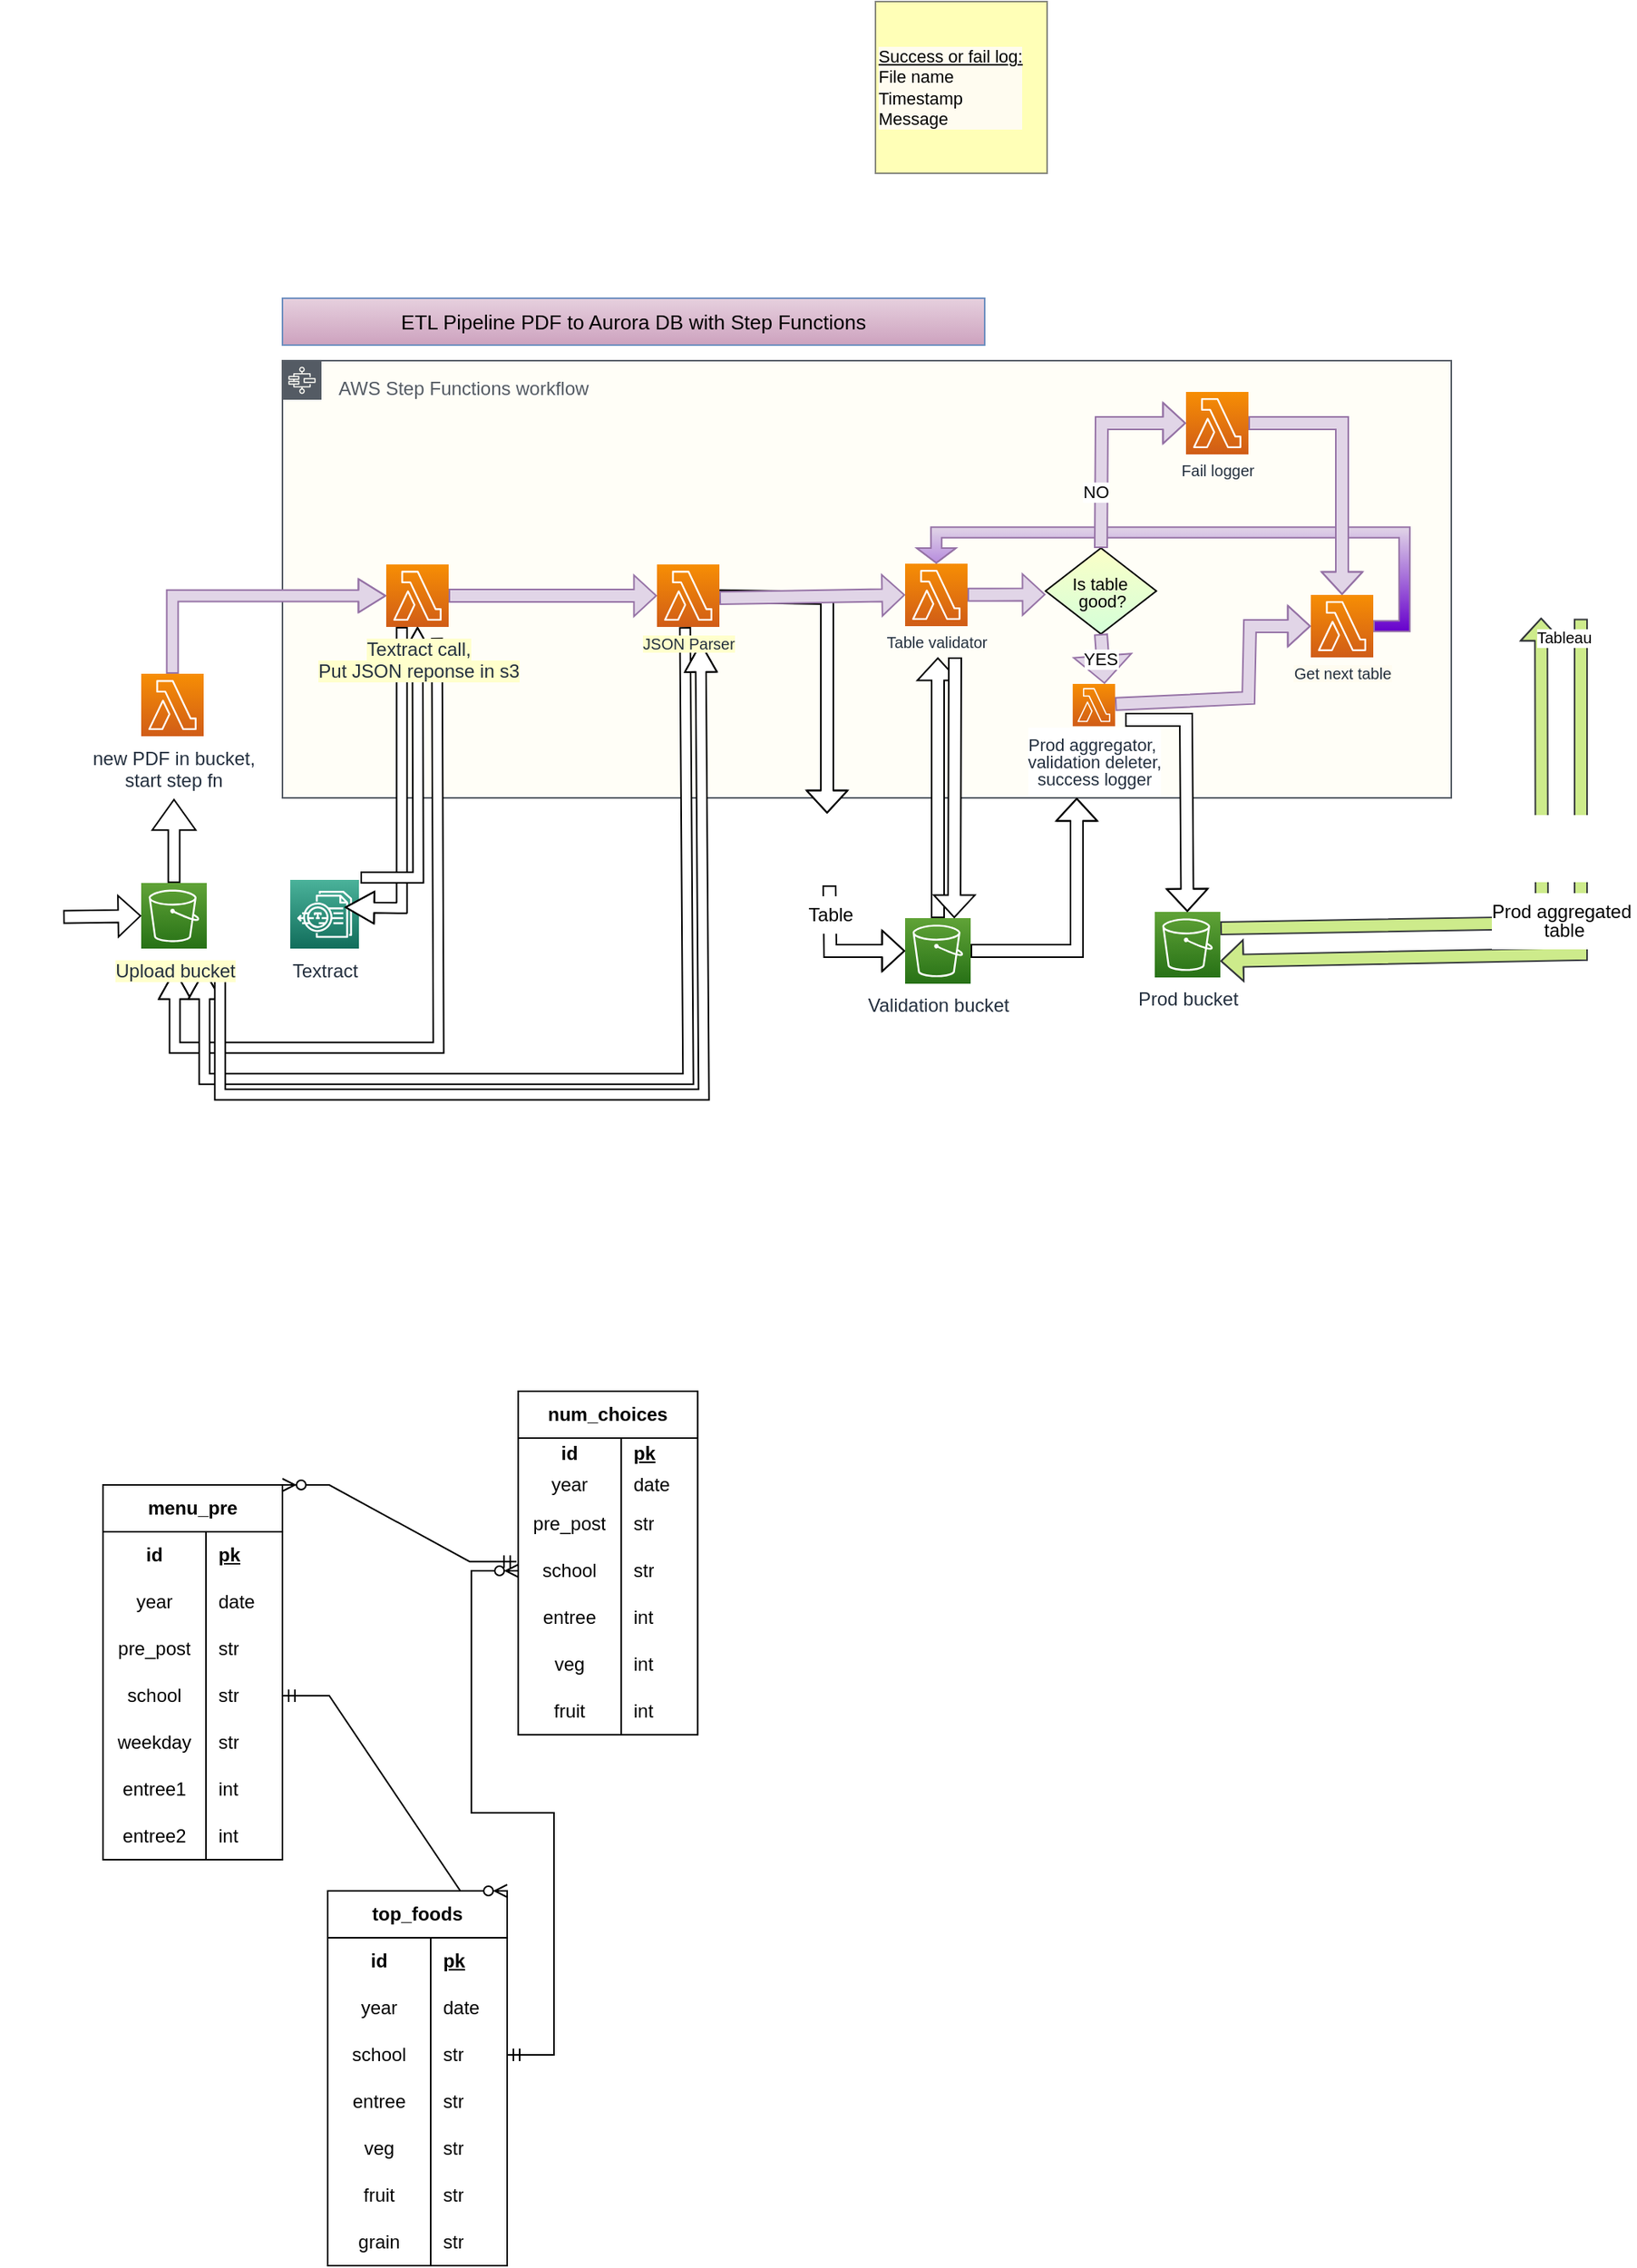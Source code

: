 <mxfile version="21.3.8" type="github">
  <diagram name="Page-1" id="TptWw6vDW5uZPmBL174k">
    <mxGraphModel dx="2176" dy="1074" grid="1" gridSize="10" guides="1" tooltips="1" connect="1" arrows="1" fold="1" page="1" pageScale="1" pageWidth="1100" pageHeight="850" background="#FFFFFF" math="0" shadow="0">
      <root>
        <mxCell id="0" />
        <mxCell id="1" parent="0" />
        <mxCell id="qApgE1zXyVd_ZcpVIJfP-79" value="&lt;u&gt;Success or fail log:&lt;br&gt;&lt;/u&gt;File name&lt;br&gt;Timestamp&lt;br&gt;Message" style="whiteSpace=wrap;html=1;aspect=fixed;labelBackgroundColor=#FFFCF0;fontFamily=Helvetica;fontSize=11;fillColor=#ffff88;gradientDirection=south;opacity=60;strokeColor=#36393d;align=left;" parent="1" vertex="1">
          <mxGeometry x="-250" y="490" width="110" height="110" as="geometry" />
        </mxCell>
        <mxCell id="qApgE1zXyVd_ZcpVIJfP-80" value="" style="shape=flexArrow;endArrow=classic;html=1;rounded=0;endWidth=17.333;endSize=4.42;width=8;fillColor=#FFFFFF;entryX=0;entryY=0.5;entryDx=0;entryDy=0;entryPerimeter=0;exitX=0.5;exitY=1;exitDx=0;exitDy=0;" parent="1" source="qApgE1zXyVd_ZcpVIJfP-107" target="qApgE1zXyVd_ZcpVIJfP-109" edge="1">
          <mxGeometry width="50" height="50" relative="1" as="geometry">
            <mxPoint x="-371" y="1110" as="sourcePoint" />
            <mxPoint x="-291" y="1110" as="targetPoint" />
            <Array as="points">
              <mxPoint x="-279" y="1098" />
            </Array>
          </mxGeometry>
        </mxCell>
        <mxCell id="qApgE1zXyVd_ZcpVIJfP-81" value="AWS Step Functions workflow" style="sketch=0;outlineConnect=0;gradientColor=none;html=1;whiteSpace=wrap;fontSize=12;fontStyle=0;shape=mxgraph.aws4.group;grIcon=mxgraph.aws4.group_aws_step_functions_workflow;strokeColor=#545B64;fillColor=#FFFEF7;verticalAlign=top;align=left;spacingLeft=30;fontColor=#545B64;dashed=0;gradientDirection=east;spacing=6;" parent="1" vertex="1">
          <mxGeometry x="-630" y="720" width="749" height="280" as="geometry" />
        </mxCell>
        <mxCell id="qApgE1zXyVd_ZcpVIJfP-82" value="" style="shape=image;html=1;verticalAlign=top;verticalLabelPosition=bottom;labelBackgroundColor=#ffffff;imageAspect=0;aspect=fixed;image=https://cdn1.iconfinder.com/data/icons/bootstrap-vol-3/16/filetype-pdf-128.png;imageBackground=#FFFFFF;" parent="1" vertex="1">
          <mxGeometry x="-810.5" y="1056.55" width="40" height="40" as="geometry" />
        </mxCell>
        <mxCell id="qApgE1zXyVd_ZcpVIJfP-84" value="new PDF in bucket, &lt;br&gt;start step fn" style="sketch=0;points=[[0,0,0],[0.25,0,0],[0.5,0,0],[0.75,0,0],[1,0,0],[0,1,0],[0.25,1,0],[0.5,1,0],[0.75,1,0],[1,1,0],[0,0.25,0],[0,0.5,0],[0,0.75,0],[1,0.25,0],[1,0.5,0],[1,0.75,0]];outlineConnect=0;fontColor=#232F3E;gradientColor=#F78E04;gradientDirection=north;fillColor=#D05C17;strokeColor=#ffffff;dashed=0;verticalLabelPosition=bottom;verticalAlign=top;align=center;html=1;fontSize=12;fontStyle=0;aspect=fixed;shape=mxgraph.aws4.resourceIcon;resIcon=mxgraph.aws4.lambda;" parent="1" vertex="1">
          <mxGeometry x="-720.5" y="920.55" width="40" height="40" as="geometry" />
        </mxCell>
        <mxCell id="qApgE1zXyVd_ZcpVIJfP-86" value="Textract" style="sketch=0;points=[[0,0,0],[0.25,0,0],[0.5,0,0],[0.75,0,0],[1,0,0],[0,1,0],[0.25,1,0],[0.5,1,0],[0.75,1,0],[1,1,0],[0,0.25,0],[0,0.5,0],[0,0.75,0],[1,0.25,0],[1,0.5,0],[1,0.75,0]];outlineConnect=0;fontColor=#232F3E;gradientColor=#4AB29A;gradientDirection=north;fillColor=#116D5B;strokeColor=#ffffff;dashed=0;verticalLabelPosition=bottom;verticalAlign=top;align=center;html=1;fontSize=12;fontStyle=0;aspect=fixed;shape=mxgraph.aws4.resourceIcon;resIcon=mxgraph.aws4.textract;" parent="1" vertex="1">
          <mxGeometry x="-625" y="1052.55" width="44" height="44" as="geometry" />
        </mxCell>
        <mxCell id="qApgE1zXyVd_ZcpVIJfP-87" value="" style="shape=flexArrow;endArrow=classic;html=1;rounded=0;width=7.333;endSize=6.186;exitX=0.5;exitY=0;exitDx=0;exitDy=0;exitPerimeter=0;endWidth=19.524;fillColor=#FFFFFF;" parent="1" source="qApgE1zXyVd_ZcpVIJfP-83" edge="1">
          <mxGeometry width="50" height="50" relative="1" as="geometry">
            <mxPoint x="-620.5" y="1030.55" as="sourcePoint" />
            <mxPoint x="-699.5" y="1000.55" as="targetPoint" />
          </mxGeometry>
        </mxCell>
        <mxCell id="qApgE1zXyVd_ZcpVIJfP-88" value="" style="shape=flexArrow;endArrow=classic;html=1;rounded=0;entryX=0;entryY=0.5;entryDx=0;entryDy=0;entryPerimeter=0;width=7.333;endSize=5.433;endWidth=13.111;fillColor=#e1d5e7;exitX=0.5;exitY=0;exitDx=0;exitDy=0;exitPerimeter=0;strokeColor=#9673a6;" parent="1" source="qApgE1zXyVd_ZcpVIJfP-84" target="qApgE1zXyVd_ZcpVIJfP-85" edge="1">
          <mxGeometry width="50" height="50" relative="1" as="geometry">
            <mxPoint x="-650.5" y="870.55" as="sourcePoint" />
            <mxPoint x="-660.5" y="920.55" as="targetPoint" />
            <Array as="points">
              <mxPoint x="-700.5" y="870.55" />
            </Array>
          </mxGeometry>
        </mxCell>
        <mxCell id="qApgE1zXyVd_ZcpVIJfP-91" value="" style="shape=flexArrow;endArrow=classic;html=1;rounded=0;entryX=0;entryY=0.5;entryDx=0;entryDy=0;entryPerimeter=0;endWidth=17.333;endSize=4.42;width=8;fillColor=#FFFFFF;" parent="1" source="qApgE1zXyVd_ZcpVIJfP-82" target="qApgE1zXyVd_ZcpVIJfP-83" edge="1">
          <mxGeometry width="50" height="50" relative="1" as="geometry">
            <mxPoint x="-507.5" y="1046.55" as="sourcePoint" />
            <mxPoint x="-420.5" y="1046.55" as="targetPoint" />
          </mxGeometry>
        </mxCell>
        <mxCell id="qApgE1zXyVd_ZcpVIJfP-101" value="" style="shape=flexArrow;endArrow=classic;html=1;rounded=0;endWidth=17.333;endSize=4.42;width=8;fillColor=#FFFFFF;" parent="1" source="qApgE1zXyVd_ZcpVIJfP-99" edge="1">
          <mxGeometry width="50" height="50" relative="1" as="geometry">
            <mxPoint x="-261" y="870" as="sourcePoint" />
            <mxPoint x="-281" y="1010" as="targetPoint" />
            <Array as="points">
              <mxPoint x="-281" y="872" />
            </Array>
          </mxGeometry>
        </mxCell>
        <mxCell id="qApgE1zXyVd_ZcpVIJfP-102" value="" style="shape=flexArrow;endArrow=classic;html=1;rounded=0;entryX=0.795;entryY=0.397;entryDx=0;entryDy=0;entryPerimeter=0;endWidth=12.889;endSize=5.773;width=6.667;fillColor=#FFFFFF;exitX=0.25;exitY=1;exitDx=0;exitDy=0;exitPerimeter=0;" parent="1" source="qApgE1zXyVd_ZcpVIJfP-85" target="qApgE1zXyVd_ZcpVIJfP-86" edge="1">
          <mxGeometry width="50" height="50" relative="1" as="geometry">
            <mxPoint x="-604.5" y="930.55" as="sourcePoint" />
            <mxPoint x="-473" y="1007.55" as="targetPoint" />
            <Array as="points">
              <mxPoint x="-553.5" y="1070.55" />
            </Array>
          </mxGeometry>
        </mxCell>
        <mxCell id="qApgE1zXyVd_ZcpVIJfP-103" value="" style="shape=flexArrow;endArrow=classic;html=1;rounded=0;endWidth=12.889;endSize=5.773;width=6.667;fillColor=#FFFFFF;" parent="1" target="qApgE1zXyVd_ZcpVIJfP-85" edge="1">
          <mxGeometry width="50" height="50" relative="1" as="geometry">
            <mxPoint x="-580" y="1051" as="sourcePoint" />
            <mxPoint x="-539.5" y="934.46" as="targetPoint" />
            <Array as="points">
              <mxPoint x="-543" y="1051" />
            </Array>
          </mxGeometry>
        </mxCell>
        <mxCell id="qApgE1zXyVd_ZcpVIJfP-104" value="&lt;font style=&quot;font-size: 13px;&quot;&gt;ETL Pipeline PDF to Aurora DB with Step Functions&lt;/font&gt;" style="rounded=0;whiteSpace=wrap;html=1;fontSize=10;fillColor=#E6D0DE;gradientDirection=south;fontFamily=Helvetica;strokeColor=#6c8ebf;align=center;gradientColor=#CDA2BE;" parent="1" vertex="1">
          <mxGeometry x="-630" y="680" width="450" height="30" as="geometry" />
        </mxCell>
        <mxCell id="qApgE1zXyVd_ZcpVIJfP-107" value="&lt;p style=&quot;line-height: 0%;&quot;&gt;Table&lt;/p&gt;" style="shape=image;html=1;verticalAlign=top;verticalLabelPosition=bottom;labelBackgroundColor=#ffffff;imageAspect=0;aspect=fixed;image=https://cdn1.iconfinder.com/data/icons/bootstrap-vol-3/16/filetype-csv-128.png;fontFamily=Helvetica;fontSize=12;fillColor=#D9E2FF;gradientColor=#C9D6FF;gradientDirection=south;" parent="1" vertex="1">
          <mxGeometry x="-301" y="1013" width="43" height="43" as="geometry" />
        </mxCell>
        <mxCell id="qApgE1zXyVd_ZcpVIJfP-108" value="" style="shape=flexArrow;endArrow=classic;html=1;rounded=0;endWidth=17.333;endSize=4.42;width=8;fillColor=#e1d5e7;entryX=0;entryY=0.5;entryDx=0;entryDy=0;entryPerimeter=0;strokeColor=#9673a6;" parent="1" target="qApgE1zXyVd_ZcpVIJfP-110" edge="1">
          <mxGeometry width="50" height="50" relative="1" as="geometry">
            <mxPoint x="-350" y="872" as="sourcePoint" />
            <mxPoint x="-241" y="872" as="targetPoint" />
          </mxGeometry>
        </mxCell>
        <mxCell id="qApgE1zXyVd_ZcpVIJfP-109" value="Validation bucket" style="sketch=0;points=[[0,0,0],[0.25,0,0],[0.5,0,0],[0.75,0,0],[1,0,0],[0,1,0],[0.25,1,0],[0.5,1,0],[0.75,1,0],[1,1,0],[0,0.25,0],[0,0.5,0],[0,0.75,0],[1,0.25,0],[1,0.5,0],[1,0.75,0]];outlineConnect=0;fontColor=#232F3E;gradientColor=#60A337;gradientDirection=north;fillColor=#277116;strokeColor=#ffffff;dashed=0;verticalLabelPosition=bottom;verticalAlign=top;align=center;html=1;fontSize=12;fontStyle=0;aspect=fixed;shape=mxgraph.aws4.resourceIcon;resIcon=mxgraph.aws4.s3;" parent="1" vertex="1">
          <mxGeometry x="-231" y="1077" width="42" height="42" as="geometry" />
        </mxCell>
        <mxCell id="qApgE1zXyVd_ZcpVIJfP-110" value="&lt;p style=&quot;line-height: 80%;&quot;&gt;&lt;span style=&quot;font-size: 10px;&quot;&gt;Table validator&lt;/span&gt;&lt;/p&gt;" style="sketch=0;points=[[0,0,0],[0.25,0,0],[0.5,0,0],[0.75,0,0],[1,0,0],[0,1,0],[0.25,1,0],[0.5,1,0],[0.75,1,0],[1,1,0],[0,0.25,0],[0,0.5,0],[0,0.75,0],[1,0.25,0],[1,0.5,0],[1,0.75,0]];outlineConnect=0;fontColor=#232F3E;gradientColor=#F78E04;gradientDirection=north;fillColor=#D05C17;strokeColor=#ffffff;dashed=0;verticalLabelPosition=bottom;verticalAlign=top;align=center;html=1;fontSize=12;fontStyle=0;aspect=fixed;shape=mxgraph.aws4.resourceIcon;resIcon=mxgraph.aws4.lambda;spacing=-11;" parent="1" vertex="1">
          <mxGeometry x="-231" y="850" width="40" height="40" as="geometry" />
        </mxCell>
        <mxCell id="qApgE1zXyVd_ZcpVIJfP-111" value="" style="shape=flexArrow;endArrow=classic;html=1;rounded=0;endWidth=17.333;endSize=4.42;width=8;fillColor=#FFFFFF;exitX=0.5;exitY=0;exitDx=0;exitDy=0;exitPerimeter=0;" parent="1" source="qApgE1zXyVd_ZcpVIJfP-109" edge="1">
          <mxGeometry width="50" height="50" relative="1" as="geometry">
            <mxPoint x="-131" y="1050" as="sourcePoint" />
            <mxPoint x="-210" y="910" as="targetPoint" />
          </mxGeometry>
        </mxCell>
        <mxCell id="qApgE1zXyVd_ZcpVIJfP-112" value="&lt;p style=&quot;line-height: 0%; font-size: 11px;&quot;&gt;&lt;font style=&quot;font-size: 11px;&quot;&gt;Is table&amp;nbsp;&lt;/font&gt;&lt;/p&gt;&lt;p style=&quot;line-height: 0%; font-size: 11px;&quot;&gt;&lt;font style=&quot;font-size: 11px;&quot;&gt;good?&lt;/font&gt;&lt;/p&gt;" style="shape=rhombus;html=1;dashed=0;whitespace=wrap;perimeter=rhombusPerimeter;gradientColor=#D4FFD9;fillColor=#FBFFC7;" parent="1" vertex="1">
          <mxGeometry x="-141" y="840" width="71" height="55" as="geometry" />
        </mxCell>
        <mxCell id="qApgE1zXyVd_ZcpVIJfP-113" value="" style="shape=flexArrow;endArrow=classic;html=1;rounded=0;endWidth=17.333;endSize=4.42;width=8;fillColor=#e1d5e7;strokeColor=#9673a6;" parent="1" edge="1">
          <mxGeometry width="50" height="50" relative="1" as="geometry">
            <mxPoint x="-191" y="869.88" as="sourcePoint" />
            <mxPoint x="-141" y="869.71" as="targetPoint" />
          </mxGeometry>
        </mxCell>
        <mxCell id="qApgE1zXyVd_ZcpVIJfP-114" value="Prod bucket" style="sketch=0;points=[[0,0,0],[0.25,0,0],[0.5,0,0],[0.75,0,0],[1,0,0],[0,1,0],[0.25,1,0],[0.5,1,0],[0.75,1,0],[1,1,0],[0,0.25,0],[0,0.5,0],[0,0.75,0],[1,0.25,0],[1,0.5,0],[1,0.75,0]];outlineConnect=0;fontColor=#232F3E;gradientColor=#60A337;gradientDirection=north;fillColor=#277116;strokeColor=#ffffff;dashed=0;verticalLabelPosition=bottom;verticalAlign=top;align=center;html=1;fontSize=12;fontStyle=0;aspect=fixed;shape=mxgraph.aws4.resourceIcon;resIcon=mxgraph.aws4.s3;" parent="1" vertex="1">
          <mxGeometry x="-71" y="1073" width="42" height="42" as="geometry" />
        </mxCell>
        <mxCell id="qApgE1zXyVd_ZcpVIJfP-115" value="&lt;p style=&quot;line-height: 80%;&quot;&gt;&lt;span style=&quot;font-size: 10px;&quot;&gt;Fail logger&lt;/span&gt;&lt;/p&gt;" style="sketch=0;points=[[0,0,0],[0.25,0,0],[0.5,0,0],[0.75,0,0],[1,0,0],[0,1,0],[0.25,1,0],[0.5,1,0],[0.75,1,0],[1,1,0],[0,0.25,0],[0,0.5,0],[0,0.75,0],[1,0.25,0],[1,0.5,0],[1,0.75,0]];outlineConnect=0;fontColor=#232F3E;gradientColor=#F78E04;gradientDirection=north;fillColor=#D05C17;strokeColor=#ffffff;dashed=0;verticalLabelPosition=bottom;verticalAlign=top;align=center;html=1;fontSize=12;fontStyle=0;aspect=fixed;shape=mxgraph.aws4.resourceIcon;resIcon=mxgraph.aws4.lambda;spacing=-11;" parent="1" vertex="1">
          <mxGeometry x="-51" y="740" width="40" height="40" as="geometry" />
        </mxCell>
        <mxCell id="qApgE1zXyVd_ZcpVIJfP-116" value="" style="shape=flexArrow;endArrow=classic;html=1;rounded=0;endWidth=17.333;endSize=4.42;width=8;fillColor=#FFFFFF;entryX=0.75;entryY=0;entryDx=0;entryDy=0;entryPerimeter=0;" parent="1" target="qApgE1zXyVd_ZcpVIJfP-109" edge="1">
          <mxGeometry width="50" height="50" relative="1" as="geometry">
            <mxPoint x="-199" y="910" as="sourcePoint" />
            <mxPoint x="-171" y="910" as="targetPoint" />
          </mxGeometry>
        </mxCell>
        <mxCell id="qApgE1zXyVd_ZcpVIJfP-117" value="" style="shape=flexArrow;endArrow=classic;html=1;rounded=0;endWidth=17.333;endSize=4.42;width=8;fillColor=#FFFFFF;exitX=1;exitY=0.5;exitDx=0;exitDy=0;exitPerimeter=0;" parent="1" source="qApgE1zXyVd_ZcpVIJfP-109" edge="1">
          <mxGeometry width="50" height="50" relative="1" as="geometry">
            <mxPoint x="-116.79" y="1119" as="sourcePoint" />
            <mxPoint x="-121" y="1000" as="targetPoint" />
            <Array as="points">
              <mxPoint x="-121" y="1098" />
            </Array>
          </mxGeometry>
        </mxCell>
        <mxCell id="qApgE1zXyVd_ZcpVIJfP-118" value="&lt;p style=&quot;line-height: 0%; font-size: 11px;&quot;&gt;&lt;font style=&quot;font-size: 11px;&quot;&gt;Prod aggregator,&amp;nbsp;&lt;/font&gt;&lt;/p&gt;&lt;p style=&quot;line-height: 0%; font-size: 11px;&quot;&gt;&lt;font style=&quot;font-size: 11px;&quot;&gt;validation deleter,&lt;/font&gt;&lt;/p&gt;&lt;p style=&quot;line-height: 0%; font-size: 11px;&quot;&gt;&lt;font style=&quot;font-size: 11px;&quot;&gt;success logger&lt;/font&gt;&lt;/p&gt;" style="sketch=0;points=[[0,0,0],[0.25,0,0],[0.5,0,0],[0.75,0,0],[1,0,0],[0,1,0],[0.25,1,0],[0.5,1,0],[0.75,1,0],[1,1,0],[0,0.25,0],[0,0.5,0],[0,0.75,0],[1,0.25,0],[1,0.5,0],[1,0.75,0]];outlineConnect=0;fontColor=#232F3E;gradientColor=#F78E04;gradientDirection=north;fillColor=#D05C17;strokeColor=#ffffff;dashed=0;verticalLabelPosition=bottom;verticalAlign=top;align=center;html=1;fontSize=12;fontStyle=0;aspect=fixed;shape=mxgraph.aws4.resourceIcon;resIcon=mxgraph.aws4.lambda;spacing=-4;labelBackgroundColor=default;" parent="1" vertex="1">
          <mxGeometry x="-123.6" y="926.96" width="27.19" height="27.19" as="geometry" />
        </mxCell>
        <mxCell id="qApgE1zXyVd_ZcpVIJfP-119" value="" style="shape=flexArrow;endArrow=classic;html=1;rounded=0;endWidth=28;endSize=5.52;width=8;fillColor=#e1d5e7;exitX=0.5;exitY=1;exitDx=0;exitDy=0;entryX=0.75;entryY=0;entryDx=0;entryDy=0;entryPerimeter=0;strokeColor=#9673a6;" parent="1" source="qApgE1zXyVd_ZcpVIJfP-112" target="qApgE1zXyVd_ZcpVIJfP-118" edge="1">
          <mxGeometry width="50" height="50" relative="1" as="geometry">
            <mxPoint x="-61" y="889.88" as="sourcePoint" />
            <mxPoint x="-11" y="889.71" as="targetPoint" />
          </mxGeometry>
        </mxCell>
        <mxCell id="qApgE1zXyVd_ZcpVIJfP-120" value="YES" style="edgeLabel;html=1;align=center;verticalAlign=middle;resizable=0;points=[];fontSize=11;fontFamily=Helvetica;spacingLeft=-11;" parent="qApgE1zXyVd_ZcpVIJfP-119" vertex="1" connectable="0">
          <mxGeometry x="-0.011" y="4" relative="1" as="geometry">
            <mxPoint as="offset" />
          </mxGeometry>
        </mxCell>
        <mxCell id="qApgE1zXyVd_ZcpVIJfP-125" value="" style="shape=flexArrow;endArrow=classic;html=1;rounded=0;endWidth=17.333;endSize=4.42;width=8;fillColor=#e1d5e7;strokeColor=#9673a6;" parent="1" source="qApgE1zXyVd_ZcpVIJfP-118" target="qApgE1zXyVd_ZcpVIJfP-126" edge="1">
          <mxGeometry width="50" height="50" relative="1" as="geometry">
            <mxPoint x="-51" y="920.17" as="sourcePoint" />
            <mxPoint x="-1" y="920" as="targetPoint" />
            <Array as="points">
              <mxPoint x="-11" y="936" />
              <mxPoint x="-10" y="890" />
            </Array>
          </mxGeometry>
        </mxCell>
        <mxCell id="qApgE1zXyVd_ZcpVIJfP-126" value="&lt;p style=&quot;line-height: 80%;&quot;&gt;&lt;span style=&quot;font-size: 10px; background-color: rgb(255, 252, 240);&quot;&gt;Get next table&lt;/span&gt;&lt;/p&gt;" style="sketch=0;points=[[0,0,0],[0.25,0,0],[0.5,0,0],[0.75,0,0],[1,0,0],[0,1,0],[0.25,1,0],[0.5,1,0],[0.75,1,0],[1,1,0],[0,0.25,0],[0,0.5,0],[0,0.75,0],[1,0.25,0],[1,0.5,0],[1,0.75,0]];outlineConnect=0;fontColor=#232F3E;gradientColor=#F78E04;gradientDirection=north;fillColor=#D05C17;strokeColor=#ffffff;dashed=0;verticalLabelPosition=bottom;verticalAlign=top;align=center;html=1;fontSize=12;fontStyle=0;aspect=fixed;shape=mxgraph.aws4.resourceIcon;resIcon=mxgraph.aws4.lambda;spacing=-11;" parent="1" vertex="1">
          <mxGeometry x="29" y="870" width="40" height="40" as="geometry" />
        </mxCell>
        <mxCell id="qApgE1zXyVd_ZcpVIJfP-127" value="" style="shape=flexArrow;endArrow=classic;html=1;rounded=0;endWidth=17.333;endSize=2.829;width=6.857;fillColor=#e1d5e7;strokeColor=#9673a6;exitX=1;exitY=0.5;exitDx=0;exitDy=0;exitPerimeter=0;entryX=0.5;entryY=0;entryDx=0;entryDy=0;entryPerimeter=0;gradientColor=#6600CC;" parent="1" source="qApgE1zXyVd_ZcpVIJfP-126" target="qApgE1zXyVd_ZcpVIJfP-110" edge="1">
          <mxGeometry width="50" height="50" relative="1" as="geometry">
            <mxPoint x="39" y="901" as="sourcePoint" />
            <mxPoint x="-94" y="946" as="targetPoint" />
            <Array as="points">
              <mxPoint x="89" y="890" />
              <mxPoint x="89" y="830" />
              <mxPoint x="-81" y="830" />
              <mxPoint x="-211" y="830" />
            </Array>
          </mxGeometry>
        </mxCell>
        <mxCell id="qApgE1zXyVd_ZcpVIJfP-128" value="" style="shape=flexArrow;endArrow=classic;html=1;rounded=0;endWidth=17.333;endSize=4.42;width=8;fillColor=#e1d5e7;exitX=0.5;exitY=0;exitDx=0;exitDy=0;strokeColor=#9673a6;entryX=0;entryY=0.5;entryDx=0;entryDy=0;entryPerimeter=0;" parent="1" source="qApgE1zXyVd_ZcpVIJfP-112" target="qApgE1zXyVd_ZcpVIJfP-115" edge="1">
          <mxGeometry width="50" height="50" relative="1" as="geometry">
            <mxPoint x="-71" y="870" as="sourcePoint" />
            <mxPoint x="-31" y="800" as="targetPoint" />
            <Array as="points">
              <mxPoint x="-105" y="760" />
            </Array>
          </mxGeometry>
        </mxCell>
        <mxCell id="qApgE1zXyVd_ZcpVIJfP-129" value="NO" style="edgeLabel;html=1;align=center;verticalAlign=middle;resizable=0;points=[];fontSize=11;fontFamily=Helvetica;spacing=1;spacingLeft=0;spacingBottom=-60;" parent="qApgE1zXyVd_ZcpVIJfP-128" vertex="1" connectable="0">
          <mxGeometry x="-0.011" y="4" relative="1" as="geometry">
            <mxPoint as="offset" />
          </mxGeometry>
        </mxCell>
        <mxCell id="qApgE1zXyVd_ZcpVIJfP-130" value="" style="shape=flexArrow;endArrow=classic;html=1;rounded=0;endWidth=17.333;endSize=4.42;width=8;fillColor=#FFFFFF;textOpacity=80;" parent="1" target="qApgE1zXyVd_ZcpVIJfP-114" edge="1">
          <mxGeometry width="50" height="50" relative="1" as="geometry">
            <mxPoint x="-90" y="950" as="sourcePoint" />
            <mxPoint x="-40.29" y="1077" as="targetPoint" />
            <Array as="points">
              <mxPoint x="-51" y="950" />
            </Array>
          </mxGeometry>
        </mxCell>
        <mxCell id="qApgE1zXyVd_ZcpVIJfP-131" value="" style="shape=flexArrow;endArrow=classic;html=1;rounded=0;endWidth=17.333;endSize=4.42;width=8;fillColor=#cdeb8b;exitX=1;exitY=0.25;exitDx=0;exitDy=0;exitPerimeter=0;entryX=0.172;entryY=0.985;entryDx=0;entryDy=0;entryPerimeter=0;strokeColor=#36393d;" parent="1" source="qApgE1zXyVd_ZcpVIJfP-114" target="qApgE1zXyVd_ZcpVIJfP-133" edge="1">
          <mxGeometry width="50" height="50" relative="1" as="geometry">
            <mxPoint x="89" y="1048" as="sourcePoint" />
            <mxPoint x="157" y="950" as="targetPoint" />
            <Array as="points">
              <mxPoint x="177" y="1080" />
            </Array>
          </mxGeometry>
        </mxCell>
        <mxCell id="qApgE1zXyVd_ZcpVIJfP-132" value="" style="shape=flexArrow;endArrow=classic;html=1;rounded=0;endWidth=17.333;endSize=4.42;width=8;fillColor=#cdeb8b;exitX=0.75;exitY=1;exitDx=0;exitDy=0;entryX=1;entryY=0.75;entryDx=0;entryDy=0;entryPerimeter=0;strokeColor=#36393d;" parent="1" source="qApgE1zXyVd_ZcpVIJfP-133" target="qApgE1zXyVd_ZcpVIJfP-114" edge="1">
          <mxGeometry width="50" height="50" relative="1" as="geometry">
            <mxPoint x="197" y="985.5" as="sourcePoint" />
            <mxPoint x="129" y="1083.5" as="targetPoint" />
            <Array as="points">
              <mxPoint x="202" y="1100" />
            </Array>
          </mxGeometry>
        </mxCell>
        <mxCell id="qApgE1zXyVd_ZcpVIJfP-133" value="Tableau" style="shape=image;html=1;verticalAlign=top;verticalLabelPosition=bottom;labelBackgroundColor=#ffffff;imageAspect=0;aspect=fixed;image=https://cdn1.iconfinder.com/data/icons/ionicons-fill-vol-2/512/logo-tableau-128.png;fontFamily=Helvetica;fontSize=10;fillColor=#D9E2FF;gradientColor=#C9D6FF;gradientDirection=south;" parent="1" vertex="1">
          <mxGeometry x="169" y="841.25" width="44" height="44" as="geometry" />
        </mxCell>
        <mxCell id="qApgE1zXyVd_ZcpVIJfP-134" value="&lt;p style=&quot;line-height: 0%;&quot;&gt;Prod aggregated&amp;nbsp;&lt;/p&gt;&lt;p style=&quot;line-height: 0%;&quot;&gt;table&lt;/p&gt;" style="shape=image;html=1;verticalAlign=top;verticalLabelPosition=bottom;labelBackgroundColor=#ffffff;imageAspect=0;aspect=fixed;image=https://cdn1.iconfinder.com/data/icons/bootstrap-vol-3/16/filetype-csv-128.png;fontFamily=Helvetica;fontSize=12;fillColor=#D9E2FF;gradientColor=#C9D6FF;gradientDirection=south;imageBackground=default;" parent="1" vertex="1">
          <mxGeometry x="169" y="1011" width="43" height="43" as="geometry" />
        </mxCell>
        <mxCell id="qApgE1zXyVd_ZcpVIJfP-135" value="" style="shape=flexArrow;endArrow=classic;html=1;rounded=0;endWidth=17.333;endSize=4.42;width=8;fillColor=#e1d5e7;strokeColor=#9673a6;exitX=1;exitY=0.5;exitDx=0;exitDy=0;exitPerimeter=0;entryX=0.5;entryY=0;entryDx=0;entryDy=0;entryPerimeter=0;" parent="1" source="qApgE1zXyVd_ZcpVIJfP-115" target="qApgE1zXyVd_ZcpVIJfP-126" edge="1">
          <mxGeometry width="50" height="50" relative="1" as="geometry">
            <mxPoint x="-181" y="879.88" as="sourcePoint" />
            <mxPoint x="-131" y="879.71" as="targetPoint" />
            <Array as="points">
              <mxPoint x="49" y="760" />
            </Array>
          </mxGeometry>
        </mxCell>
        <mxCell id="qApgE1zXyVd_ZcpVIJfP-139" value="" style="shape=flexArrow;endArrow=classic;html=1;rounded=0;endWidth=17.333;endSize=4.42;width=8;fillColor=#e1d5e7;strokeColor=#9673a6;entryX=0;entryY=0.5;entryDx=0;entryDy=0;entryPerimeter=0;" parent="1" source="qApgE1zXyVd_ZcpVIJfP-85" target="qApgE1zXyVd_ZcpVIJfP-99" edge="1">
          <mxGeometry width="50" height="50" relative="1" as="geometry">
            <mxPoint x="-520" y="870.22" as="sourcePoint" />
            <mxPoint x="-470" y="870.05" as="targetPoint" />
          </mxGeometry>
        </mxCell>
        <mxCell id="qApgE1zXyVd_ZcpVIJfP-140" value="" style="shape=flexArrow;endArrow=classic;html=1;rounded=0;endWidth=12.889;endSize=5.773;width=6.667;fillColor=#FFFFFF;exitX=0.25;exitY=1;exitDx=0;exitDy=0;exitPerimeter=0;" parent="1" edge="1">
          <mxGeometry width="50" height="50" relative="1" as="geometry">
            <mxPoint x="-531" y="897.45" as="sourcePoint" />
            <mxPoint x="-699" y="1110" as="targetPoint" />
            <Array as="points">
              <mxPoint x="-530" y="1160" />
              <mxPoint x="-699" y="1160" />
            </Array>
          </mxGeometry>
        </mxCell>
        <mxCell id="qApgE1zXyVd_ZcpVIJfP-85" value="&lt;span style=&quot;background-color: rgb(255, 255, 204);&quot;&gt;Textract call,&lt;br&gt;Put JSON reponse in s3&lt;br&gt;&lt;/span&gt;" style="sketch=0;points=[[0,0,0],[0.25,0,0],[0.5,0,0],[0.75,0,0],[1,0,0],[0,1,0],[0.25,1,0],[0.5,1,0],[0.75,1,0],[1,1,0],[0,0.25,0],[0,0.5,0],[0,0.75,0],[1,0.25,0],[1,0.5,0],[1,0.75,0]];outlineConnect=0;fontColor=#232F3E;gradientColor=#F78E04;gradientDirection=north;fillColor=#D05C17;strokeColor=#ffffff;dashed=0;verticalLabelPosition=bottom;verticalAlign=top;align=center;html=1;fontSize=12;fontStyle=0;aspect=fixed;shape=mxgraph.aws4.resourceIcon;resIcon=mxgraph.aws4.lambda;" parent="1" vertex="1">
          <mxGeometry x="-563.5" y="850.55" width="40" height="40" as="geometry" />
        </mxCell>
        <mxCell id="qApgE1zXyVd_ZcpVIJfP-141" value="" style="shape=flexArrow;endArrow=classic;html=1;rounded=0;endWidth=12.889;endSize=5.773;width=6.667;fillColor=#FFFFFF;exitX=0.25;exitY=1;exitDx=0;exitDy=0;exitPerimeter=0;" parent="1" edge="1">
          <mxGeometry width="50" height="50" relative="1" as="geometry">
            <mxPoint x="-372" y="890.55" as="sourcePoint" />
            <mxPoint x="-680" y="1110" as="targetPoint" />
            <Array as="points">
              <mxPoint x="-370" y="1180" />
              <mxPoint x="-680" y="1180" />
            </Array>
          </mxGeometry>
        </mxCell>
        <mxCell id="qApgE1zXyVd_ZcpVIJfP-142" value="" style="shape=flexArrow;endArrow=classic;html=1;rounded=0;endWidth=12.889;endSize=5.773;width=6.667;fillColor=#FFFFFF;" parent="1" edge="1">
          <mxGeometry width="50" height="50" relative="1" as="geometry">
            <mxPoint x="-670" y="1110" as="sourcePoint" />
            <mxPoint x="-362" y="900.55" as="targetPoint" />
            <Array as="points">
              <mxPoint x="-670" y="1190" />
              <mxPoint x="-360" y="1190" />
            </Array>
          </mxGeometry>
        </mxCell>
        <mxCell id="qApgE1zXyVd_ZcpVIJfP-83" value="&lt;span style=&quot;background-color: rgb(255, 255, 204);&quot;&gt;Upload bucket&lt;/span&gt;" style="sketch=0;points=[[0,0,0],[0.25,0,0],[0.5,0,0],[0.75,0,0],[1,0,0],[0,1,0],[0.25,1,0],[0.5,1,0],[0.75,1,0],[1,1,0],[0,0.25,0],[0,0.5,0],[0,0.75,0],[1,0.25,0],[1,0.5,0],[1,0.75,0]];outlineConnect=0;fontColor=#232F3E;gradientColor=#60A337;gradientDirection=north;fillColor=#277116;strokeColor=#ffffff;dashed=0;verticalLabelPosition=bottom;verticalAlign=top;align=center;html=1;fontSize=12;fontStyle=0;aspect=fixed;shape=mxgraph.aws4.resourceIcon;resIcon=mxgraph.aws4.s3;" parent="1" vertex="1">
          <mxGeometry x="-720.5" y="1054.55" width="42" height="42" as="geometry" />
        </mxCell>
        <mxCell id="qApgE1zXyVd_ZcpVIJfP-99" value="&lt;p style=&quot;line-height: 80%;&quot;&gt;&lt;span style=&quot;font-size: 10px; background-color: rgb(255, 255, 204);&quot;&gt;JSON Parser&lt;/span&gt;&lt;/p&gt;" style="sketch=0;points=[[0,0,0],[0.25,0,0],[0.5,0,0],[0.75,0,0],[1,0,0],[0,1,0],[0.25,1,0],[0.5,1,0],[0.75,1,0],[1,1,0],[0,0.25,0],[0,0.5,0],[0,0.75,0],[1,0.25,0],[1,0.5,0],[1,0.75,0]];outlineConnect=0;fontColor=#232F3E;gradientColor=#F78E04;gradientDirection=north;fillColor=#D05C17;strokeColor=#ffffff;dashed=0;verticalLabelPosition=bottom;verticalAlign=top;align=center;html=1;fontSize=12;fontStyle=0;aspect=fixed;shape=mxgraph.aws4.resourceIcon;resIcon=mxgraph.aws4.lambda;spacing=-11;" parent="1" vertex="1">
          <mxGeometry x="-390" y="850.55" width="40" height="40" as="geometry" />
        </mxCell>
        <mxCell id="1-QTYW2aF2J0WStt7FWO-113" value="num_choices" style="shape=table;startSize=30;container=1;collapsible=1;childLayout=tableLayout;fixedRows=1;rowLines=0;fontStyle=1;align=center;resizeLast=1;html=1;whiteSpace=wrap;" parent="1" vertex="1">
          <mxGeometry x="-478.91" y="1380" width="115" height="220" as="geometry">
            <mxRectangle x="-475" y="1470" width="70" height="30" as="alternateBounds" />
          </mxGeometry>
        </mxCell>
        <mxCell id="1-QTYW2aF2J0WStt7FWO-114" value="" style="shape=tableRow;horizontal=0;startSize=0;swimlaneHead=0;swimlaneBody=0;fillColor=none;collapsible=0;dropTarget=0;points=[[0,0.5],[1,0.5]];portConstraint=eastwest;top=0;left=0;right=0;bottom=0;html=1;" parent="1-QTYW2aF2J0WStt7FWO-113" vertex="1">
          <mxGeometry y="30" width="115" height="20" as="geometry" />
        </mxCell>
        <mxCell id="1-QTYW2aF2J0WStt7FWO-115" value="id" style="shape=partialRectangle;connectable=0;fillColor=none;top=0;left=0;bottom=0;right=0;fontStyle=1;overflow=hidden;html=1;whiteSpace=wrap;" parent="1-QTYW2aF2J0WStt7FWO-114" vertex="1">
          <mxGeometry width="66" height="20" as="geometry">
            <mxRectangle width="66" height="20" as="alternateBounds" />
          </mxGeometry>
        </mxCell>
        <mxCell id="1-QTYW2aF2J0WStt7FWO-116" value="pk" style="shape=partialRectangle;connectable=0;fillColor=none;top=0;left=0;bottom=0;right=0;align=left;spacingLeft=6;fontStyle=5;overflow=hidden;html=1;whiteSpace=wrap;strokeColor=inherit;" parent="1-QTYW2aF2J0WStt7FWO-114" vertex="1">
          <mxGeometry x="66" width="49" height="20" as="geometry">
            <mxRectangle width="49" height="20" as="alternateBounds" />
          </mxGeometry>
        </mxCell>
        <mxCell id="1-QTYW2aF2J0WStt7FWO-138" style="shape=tableRow;horizontal=0;startSize=0;swimlaneHead=0;swimlaneBody=0;fillColor=none;collapsible=0;dropTarget=0;points=[[0,0.5],[1,0.5]];portConstraint=eastwest;top=0;left=0;right=0;bottom=0;html=1;" parent="1-QTYW2aF2J0WStt7FWO-113" vertex="1">
          <mxGeometry y="50" width="115" height="20" as="geometry" />
        </mxCell>
        <mxCell id="1-QTYW2aF2J0WStt7FWO-139" value="year" style="shape=partialRectangle;connectable=0;fillColor=none;top=0;left=0;bottom=0;right=0;editable=1;overflow=hidden;html=1;whiteSpace=wrap;" parent="1-QTYW2aF2J0WStt7FWO-138" vertex="1">
          <mxGeometry width="66" height="20" as="geometry">
            <mxRectangle width="66" height="20" as="alternateBounds" />
          </mxGeometry>
        </mxCell>
        <mxCell id="1-QTYW2aF2J0WStt7FWO-140" value="date" style="shape=partialRectangle;connectable=0;fillColor=none;top=0;left=0;bottom=0;right=0;align=left;spacingLeft=6;overflow=hidden;html=1;whiteSpace=wrap;" parent="1-QTYW2aF2J0WStt7FWO-138" vertex="1">
          <mxGeometry x="66" width="49" height="20" as="geometry">
            <mxRectangle width="49" height="20" as="alternateBounds" />
          </mxGeometry>
        </mxCell>
        <mxCell id="1-QTYW2aF2J0WStt7FWO-204" style="shape=tableRow;horizontal=0;startSize=0;swimlaneHead=0;swimlaneBody=0;fillColor=none;collapsible=0;dropTarget=0;points=[[0,0.5],[1,0.5]];portConstraint=eastwest;top=0;left=0;right=0;bottom=0;html=1;" parent="1-QTYW2aF2J0WStt7FWO-113" vertex="1">
          <mxGeometry y="70" width="115" height="30" as="geometry" />
        </mxCell>
        <mxCell id="1-QTYW2aF2J0WStt7FWO-205" value="pre_post" style="shape=partialRectangle;connectable=0;fillColor=none;top=0;left=0;bottom=0;right=0;editable=1;overflow=hidden;html=1;whiteSpace=wrap;" parent="1-QTYW2aF2J0WStt7FWO-204" vertex="1">
          <mxGeometry width="66" height="30" as="geometry">
            <mxRectangle width="66" height="30" as="alternateBounds" />
          </mxGeometry>
        </mxCell>
        <mxCell id="1-QTYW2aF2J0WStt7FWO-206" value="str" style="shape=partialRectangle;connectable=0;fillColor=none;top=0;left=0;bottom=0;right=0;align=left;spacingLeft=6;overflow=hidden;html=1;whiteSpace=wrap;" parent="1-QTYW2aF2J0WStt7FWO-204" vertex="1">
          <mxGeometry x="66" width="49" height="30" as="geometry">
            <mxRectangle width="49" height="30" as="alternateBounds" />
          </mxGeometry>
        </mxCell>
        <mxCell id="1-QTYW2aF2J0WStt7FWO-120" value="" style="shape=tableRow;horizontal=0;startSize=0;swimlaneHead=0;swimlaneBody=0;fillColor=none;collapsible=0;dropTarget=0;points=[[0,0.5],[1,0.5]];portConstraint=eastwest;top=0;left=0;right=0;bottom=0;html=1;" parent="1-QTYW2aF2J0WStt7FWO-113" vertex="1">
          <mxGeometry y="100" width="115" height="30" as="geometry" />
        </mxCell>
        <mxCell id="1-QTYW2aF2J0WStt7FWO-121" value="school" style="shape=partialRectangle;connectable=0;fillColor=none;top=0;left=0;bottom=0;right=0;editable=1;overflow=hidden;html=1;whiteSpace=wrap;" parent="1-QTYW2aF2J0WStt7FWO-120" vertex="1">
          <mxGeometry width="66" height="30" as="geometry">
            <mxRectangle width="66" height="30" as="alternateBounds" />
          </mxGeometry>
        </mxCell>
        <mxCell id="1-QTYW2aF2J0WStt7FWO-122" value="str" style="shape=partialRectangle;connectable=0;fillColor=none;top=0;left=0;bottom=0;right=0;align=left;spacingLeft=6;overflow=hidden;html=1;whiteSpace=wrap;" parent="1-QTYW2aF2J0WStt7FWO-120" vertex="1">
          <mxGeometry x="66" width="49" height="30" as="geometry">
            <mxRectangle width="49" height="30" as="alternateBounds" />
          </mxGeometry>
        </mxCell>
        <mxCell id="1-QTYW2aF2J0WStt7FWO-123" value="" style="shape=tableRow;horizontal=0;startSize=0;swimlaneHead=0;swimlaneBody=0;fillColor=none;collapsible=0;dropTarget=0;points=[[0,0.5],[1,0.5]];portConstraint=eastwest;top=0;left=0;right=0;bottom=0;html=1;" parent="1-QTYW2aF2J0WStt7FWO-113" vertex="1">
          <mxGeometry y="130" width="115" height="30" as="geometry" />
        </mxCell>
        <mxCell id="1-QTYW2aF2J0WStt7FWO-124" value="entree" style="shape=partialRectangle;connectable=0;fillColor=none;top=0;left=0;bottom=0;right=0;editable=1;overflow=hidden;html=1;whiteSpace=wrap;" parent="1-QTYW2aF2J0WStt7FWO-123" vertex="1">
          <mxGeometry width="66" height="30" as="geometry">
            <mxRectangle width="66" height="30" as="alternateBounds" />
          </mxGeometry>
        </mxCell>
        <mxCell id="1-QTYW2aF2J0WStt7FWO-125" value="int" style="shape=partialRectangle;connectable=0;fillColor=none;top=0;left=0;bottom=0;right=0;align=left;spacingLeft=6;overflow=hidden;html=1;whiteSpace=wrap;" parent="1-QTYW2aF2J0WStt7FWO-123" vertex="1">
          <mxGeometry x="66" width="49" height="30" as="geometry">
            <mxRectangle width="49" height="30" as="alternateBounds" />
          </mxGeometry>
        </mxCell>
        <mxCell id="1-QTYW2aF2J0WStt7FWO-126" style="shape=tableRow;horizontal=0;startSize=0;swimlaneHead=0;swimlaneBody=0;fillColor=none;collapsible=0;dropTarget=0;points=[[0,0.5],[1,0.5]];portConstraint=eastwest;top=0;left=0;right=0;bottom=0;html=1;" parent="1-QTYW2aF2J0WStt7FWO-113" vertex="1">
          <mxGeometry y="160" width="115" height="30" as="geometry" />
        </mxCell>
        <mxCell id="1-QTYW2aF2J0WStt7FWO-127" value="veg" style="shape=partialRectangle;connectable=0;fillColor=none;top=0;left=0;bottom=0;right=0;editable=1;overflow=hidden;html=1;whiteSpace=wrap;" parent="1-QTYW2aF2J0WStt7FWO-126" vertex="1">
          <mxGeometry width="66" height="30" as="geometry">
            <mxRectangle width="66" height="30" as="alternateBounds" />
          </mxGeometry>
        </mxCell>
        <mxCell id="1-QTYW2aF2J0WStt7FWO-128" value="int" style="shape=partialRectangle;connectable=0;fillColor=none;top=0;left=0;bottom=0;right=0;align=left;spacingLeft=6;overflow=hidden;html=1;whiteSpace=wrap;" parent="1-QTYW2aF2J0WStt7FWO-126" vertex="1">
          <mxGeometry x="66" width="49" height="30" as="geometry">
            <mxRectangle width="49" height="30" as="alternateBounds" />
          </mxGeometry>
        </mxCell>
        <mxCell id="1-QTYW2aF2J0WStt7FWO-129" style="shape=tableRow;horizontal=0;startSize=0;swimlaneHead=0;swimlaneBody=0;fillColor=none;collapsible=0;dropTarget=0;points=[[0,0.5],[1,0.5]];portConstraint=eastwest;top=0;left=0;right=0;bottom=0;html=1;" parent="1-QTYW2aF2J0WStt7FWO-113" vertex="1">
          <mxGeometry y="190" width="115" height="30" as="geometry" />
        </mxCell>
        <mxCell id="1-QTYW2aF2J0WStt7FWO-130" value="fruit" style="shape=partialRectangle;connectable=0;fillColor=none;top=0;left=0;bottom=0;right=0;editable=1;overflow=hidden;html=1;whiteSpace=wrap;" parent="1-QTYW2aF2J0WStt7FWO-129" vertex="1">
          <mxGeometry width="66" height="30" as="geometry">
            <mxRectangle width="66" height="30" as="alternateBounds" />
          </mxGeometry>
        </mxCell>
        <mxCell id="1-QTYW2aF2J0WStt7FWO-131" value="int" style="shape=partialRectangle;connectable=0;fillColor=none;top=0;left=0;bottom=0;right=0;align=left;spacingLeft=6;overflow=hidden;html=1;whiteSpace=wrap;" parent="1-QTYW2aF2J0WStt7FWO-129" vertex="1">
          <mxGeometry x="66" width="49" height="30" as="geometry">
            <mxRectangle width="49" height="30" as="alternateBounds" />
          </mxGeometry>
        </mxCell>
        <mxCell id="1-QTYW2aF2J0WStt7FWO-141" value="top_foods" style="shape=table;startSize=30;container=1;collapsible=1;childLayout=tableLayout;fixedRows=1;rowLines=0;fontStyle=1;align=center;resizeLast=1;html=1;whiteSpace=wrap;" parent="1" vertex="1">
          <mxGeometry x="-601" y="1700" width="115" height="240" as="geometry">
            <mxRectangle x="-475" y="1470" width="70" height="30" as="alternateBounds" />
          </mxGeometry>
        </mxCell>
        <mxCell id="1-QTYW2aF2J0WStt7FWO-142" value="" style="shape=tableRow;horizontal=0;startSize=0;swimlaneHead=0;swimlaneBody=0;fillColor=none;collapsible=0;dropTarget=0;points=[[0,0.5],[1,0.5]];portConstraint=eastwest;top=0;left=0;right=0;bottom=0;html=1;" parent="1-QTYW2aF2J0WStt7FWO-141" vertex="1">
          <mxGeometry y="30" width="115" height="30" as="geometry" />
        </mxCell>
        <mxCell id="1-QTYW2aF2J0WStt7FWO-143" value="id" style="shape=partialRectangle;connectable=0;fillColor=none;top=0;left=0;bottom=0;right=0;fontStyle=1;overflow=hidden;html=1;whiteSpace=wrap;" parent="1-QTYW2aF2J0WStt7FWO-142" vertex="1">
          <mxGeometry width="66" height="30" as="geometry">
            <mxRectangle width="66" height="30" as="alternateBounds" />
          </mxGeometry>
        </mxCell>
        <mxCell id="1-QTYW2aF2J0WStt7FWO-144" value="pk" style="shape=partialRectangle;connectable=0;fillColor=none;top=0;left=0;bottom=0;right=0;align=left;spacingLeft=6;fontStyle=5;overflow=hidden;html=1;whiteSpace=wrap;strokeColor=inherit;" parent="1-QTYW2aF2J0WStt7FWO-142" vertex="1">
          <mxGeometry x="66" width="49" height="30" as="geometry">
            <mxRectangle width="49" height="30" as="alternateBounds" />
          </mxGeometry>
        </mxCell>
        <mxCell id="1-QTYW2aF2J0WStt7FWO-145" style="shape=tableRow;horizontal=0;startSize=0;swimlaneHead=0;swimlaneBody=0;fillColor=none;collapsible=0;dropTarget=0;points=[[0,0.5],[1,0.5]];portConstraint=eastwest;top=0;left=0;right=0;bottom=0;html=1;" parent="1-QTYW2aF2J0WStt7FWO-141" vertex="1">
          <mxGeometry y="60" width="115" height="30" as="geometry" />
        </mxCell>
        <mxCell id="1-QTYW2aF2J0WStt7FWO-146" value="year" style="shape=partialRectangle;connectable=0;fillColor=none;top=0;left=0;bottom=0;right=0;editable=1;overflow=hidden;html=1;whiteSpace=wrap;" parent="1-QTYW2aF2J0WStt7FWO-145" vertex="1">
          <mxGeometry width="66" height="30" as="geometry">
            <mxRectangle width="66" height="30" as="alternateBounds" />
          </mxGeometry>
        </mxCell>
        <mxCell id="1-QTYW2aF2J0WStt7FWO-147" value="date" style="shape=partialRectangle;connectable=0;fillColor=none;top=0;left=0;bottom=0;right=0;align=left;spacingLeft=6;overflow=hidden;html=1;whiteSpace=wrap;" parent="1-QTYW2aF2J0WStt7FWO-145" vertex="1">
          <mxGeometry x="66" width="49" height="30" as="geometry">
            <mxRectangle width="49" height="30" as="alternateBounds" />
          </mxGeometry>
        </mxCell>
        <mxCell id="1-QTYW2aF2J0WStt7FWO-148" value="" style="shape=tableRow;horizontal=0;startSize=0;swimlaneHead=0;swimlaneBody=0;fillColor=none;collapsible=0;dropTarget=0;points=[[0,0.5],[1,0.5]];portConstraint=eastwest;top=0;left=0;right=0;bottom=0;html=1;" parent="1-QTYW2aF2J0WStt7FWO-141" vertex="1">
          <mxGeometry y="90" width="115" height="30" as="geometry" />
        </mxCell>
        <mxCell id="1-QTYW2aF2J0WStt7FWO-149" value="school" style="shape=partialRectangle;connectable=0;fillColor=none;top=0;left=0;bottom=0;right=0;editable=1;overflow=hidden;html=1;whiteSpace=wrap;" parent="1-QTYW2aF2J0WStt7FWO-148" vertex="1">
          <mxGeometry width="66" height="30" as="geometry">
            <mxRectangle width="66" height="30" as="alternateBounds" />
          </mxGeometry>
        </mxCell>
        <mxCell id="1-QTYW2aF2J0WStt7FWO-150" value="str" style="shape=partialRectangle;connectable=0;fillColor=none;top=0;left=0;bottom=0;right=0;align=left;spacingLeft=6;overflow=hidden;html=1;whiteSpace=wrap;" parent="1-QTYW2aF2J0WStt7FWO-148" vertex="1">
          <mxGeometry x="66" width="49" height="30" as="geometry">
            <mxRectangle width="49" height="30" as="alternateBounds" />
          </mxGeometry>
        </mxCell>
        <mxCell id="1-QTYW2aF2J0WStt7FWO-151" value="" style="shape=tableRow;horizontal=0;startSize=0;swimlaneHead=0;swimlaneBody=0;fillColor=none;collapsible=0;dropTarget=0;points=[[0,0.5],[1,0.5]];portConstraint=eastwest;top=0;left=0;right=0;bottom=0;html=1;" parent="1-QTYW2aF2J0WStt7FWO-141" vertex="1">
          <mxGeometry y="120" width="115" height="30" as="geometry" />
        </mxCell>
        <mxCell id="1-QTYW2aF2J0WStt7FWO-152" value="entree" style="shape=partialRectangle;connectable=0;fillColor=none;top=0;left=0;bottom=0;right=0;editable=1;overflow=hidden;html=1;whiteSpace=wrap;" parent="1-QTYW2aF2J0WStt7FWO-151" vertex="1">
          <mxGeometry width="66" height="30" as="geometry">
            <mxRectangle width="66" height="30" as="alternateBounds" />
          </mxGeometry>
        </mxCell>
        <mxCell id="1-QTYW2aF2J0WStt7FWO-153" value="str" style="shape=partialRectangle;connectable=0;fillColor=none;top=0;left=0;bottom=0;right=0;align=left;spacingLeft=6;overflow=hidden;html=1;whiteSpace=wrap;" parent="1-QTYW2aF2J0WStt7FWO-151" vertex="1">
          <mxGeometry x="66" width="49" height="30" as="geometry">
            <mxRectangle width="49" height="30" as="alternateBounds" />
          </mxGeometry>
        </mxCell>
        <mxCell id="1-QTYW2aF2J0WStt7FWO-154" style="shape=tableRow;horizontal=0;startSize=0;swimlaneHead=0;swimlaneBody=0;fillColor=none;collapsible=0;dropTarget=0;points=[[0,0.5],[1,0.5]];portConstraint=eastwest;top=0;left=0;right=0;bottom=0;html=1;" parent="1-QTYW2aF2J0WStt7FWO-141" vertex="1">
          <mxGeometry y="150" width="115" height="30" as="geometry" />
        </mxCell>
        <mxCell id="1-QTYW2aF2J0WStt7FWO-155" value="veg" style="shape=partialRectangle;connectable=0;fillColor=none;top=0;left=0;bottom=0;right=0;editable=1;overflow=hidden;html=1;whiteSpace=wrap;" parent="1-QTYW2aF2J0WStt7FWO-154" vertex="1">
          <mxGeometry width="66" height="30" as="geometry">
            <mxRectangle width="66" height="30" as="alternateBounds" />
          </mxGeometry>
        </mxCell>
        <mxCell id="1-QTYW2aF2J0WStt7FWO-156" value="str" style="shape=partialRectangle;connectable=0;fillColor=none;top=0;left=0;bottom=0;right=0;align=left;spacingLeft=6;overflow=hidden;html=1;whiteSpace=wrap;" parent="1-QTYW2aF2J0WStt7FWO-154" vertex="1">
          <mxGeometry x="66" width="49" height="30" as="geometry">
            <mxRectangle width="49" height="30" as="alternateBounds" />
          </mxGeometry>
        </mxCell>
        <mxCell id="1-QTYW2aF2J0WStt7FWO-157" style="shape=tableRow;horizontal=0;startSize=0;swimlaneHead=0;swimlaneBody=0;fillColor=none;collapsible=0;dropTarget=0;points=[[0,0.5],[1,0.5]];portConstraint=eastwest;top=0;left=0;right=0;bottom=0;html=1;" parent="1-QTYW2aF2J0WStt7FWO-141" vertex="1">
          <mxGeometry y="180" width="115" height="30" as="geometry" />
        </mxCell>
        <mxCell id="1-QTYW2aF2J0WStt7FWO-158" value="fruit" style="shape=partialRectangle;connectable=0;fillColor=none;top=0;left=0;bottom=0;right=0;editable=1;overflow=hidden;html=1;whiteSpace=wrap;" parent="1-QTYW2aF2J0WStt7FWO-157" vertex="1">
          <mxGeometry width="66" height="30" as="geometry">
            <mxRectangle width="66" height="30" as="alternateBounds" />
          </mxGeometry>
        </mxCell>
        <mxCell id="1-QTYW2aF2J0WStt7FWO-159" value="str" style="shape=partialRectangle;connectable=0;fillColor=none;top=0;left=0;bottom=0;right=0;align=left;spacingLeft=6;overflow=hidden;html=1;whiteSpace=wrap;" parent="1-QTYW2aF2J0WStt7FWO-157" vertex="1">
          <mxGeometry x="66" width="49" height="30" as="geometry">
            <mxRectangle width="49" height="30" as="alternateBounds" />
          </mxGeometry>
        </mxCell>
        <mxCell id="1-QTYW2aF2J0WStt7FWO-160" style="shape=tableRow;horizontal=0;startSize=0;swimlaneHead=0;swimlaneBody=0;fillColor=none;collapsible=0;dropTarget=0;points=[[0,0.5],[1,0.5]];portConstraint=eastwest;top=0;left=0;right=0;bottom=0;html=1;" parent="1-QTYW2aF2J0WStt7FWO-141" vertex="1">
          <mxGeometry y="210" width="115" height="30" as="geometry" />
        </mxCell>
        <mxCell id="1-QTYW2aF2J0WStt7FWO-161" value="grain" style="shape=partialRectangle;connectable=0;fillColor=none;top=0;left=0;bottom=0;right=0;editable=1;overflow=hidden;html=1;whiteSpace=wrap;" parent="1-QTYW2aF2J0WStt7FWO-160" vertex="1">
          <mxGeometry width="66" height="30" as="geometry">
            <mxRectangle width="66" height="30" as="alternateBounds" />
          </mxGeometry>
        </mxCell>
        <mxCell id="1-QTYW2aF2J0WStt7FWO-162" value="str" style="shape=partialRectangle;connectable=0;fillColor=none;top=0;left=0;bottom=0;right=0;align=left;spacingLeft=6;overflow=hidden;html=1;whiteSpace=wrap;" parent="1-QTYW2aF2J0WStt7FWO-160" vertex="1">
          <mxGeometry x="66" width="49" height="30" as="geometry">
            <mxRectangle width="49" height="30" as="alternateBounds" />
          </mxGeometry>
        </mxCell>
        <mxCell id="1-QTYW2aF2J0WStt7FWO-163" value="menu_pre" style="shape=table;startSize=30;container=1;collapsible=1;childLayout=tableLayout;fixedRows=1;rowLines=0;fontStyle=1;align=center;resizeLast=1;html=1;whiteSpace=wrap;" parent="1" vertex="1">
          <mxGeometry x="-745" y="1440" width="115" height="240" as="geometry">
            <mxRectangle x="-475" y="1470" width="70" height="30" as="alternateBounds" />
          </mxGeometry>
        </mxCell>
        <mxCell id="1-QTYW2aF2J0WStt7FWO-164" value="" style="shape=tableRow;horizontal=0;startSize=0;swimlaneHead=0;swimlaneBody=0;fillColor=none;collapsible=0;dropTarget=0;points=[[0,0.5],[1,0.5]];portConstraint=eastwest;top=0;left=0;right=0;bottom=0;html=1;" parent="1-QTYW2aF2J0WStt7FWO-163" vertex="1">
          <mxGeometry y="30" width="115" height="30" as="geometry" />
        </mxCell>
        <mxCell id="1-QTYW2aF2J0WStt7FWO-165" value="id" style="shape=partialRectangle;connectable=0;fillColor=none;top=0;left=0;bottom=0;right=0;fontStyle=1;overflow=hidden;html=1;whiteSpace=wrap;" parent="1-QTYW2aF2J0WStt7FWO-164" vertex="1">
          <mxGeometry width="66" height="30" as="geometry">
            <mxRectangle width="66" height="30" as="alternateBounds" />
          </mxGeometry>
        </mxCell>
        <mxCell id="1-QTYW2aF2J0WStt7FWO-166" value="pk" style="shape=partialRectangle;connectable=0;fillColor=none;top=0;left=0;bottom=0;right=0;align=left;spacingLeft=6;fontStyle=5;overflow=hidden;html=1;whiteSpace=wrap;strokeColor=inherit;" parent="1-QTYW2aF2J0WStt7FWO-164" vertex="1">
          <mxGeometry x="66" width="49" height="30" as="geometry">
            <mxRectangle width="49" height="30" as="alternateBounds" />
          </mxGeometry>
        </mxCell>
        <mxCell id="1-QTYW2aF2J0WStt7FWO-167" style="shape=tableRow;horizontal=0;startSize=0;swimlaneHead=0;swimlaneBody=0;fillColor=none;collapsible=0;dropTarget=0;points=[[0,0.5],[1,0.5]];portConstraint=eastwest;top=0;left=0;right=0;bottom=0;html=1;" parent="1-QTYW2aF2J0WStt7FWO-163" vertex="1">
          <mxGeometry y="60" width="115" height="30" as="geometry" />
        </mxCell>
        <mxCell id="1-QTYW2aF2J0WStt7FWO-168" value="year" style="shape=partialRectangle;connectable=0;fillColor=none;top=0;left=0;bottom=0;right=0;editable=1;overflow=hidden;html=1;whiteSpace=wrap;" parent="1-QTYW2aF2J0WStt7FWO-167" vertex="1">
          <mxGeometry width="66" height="30" as="geometry">
            <mxRectangle width="66" height="30" as="alternateBounds" />
          </mxGeometry>
        </mxCell>
        <mxCell id="1-QTYW2aF2J0WStt7FWO-169" value="date" style="shape=partialRectangle;connectable=0;fillColor=none;top=0;left=0;bottom=0;right=0;align=left;spacingLeft=6;overflow=hidden;html=1;whiteSpace=wrap;" parent="1-QTYW2aF2J0WStt7FWO-167" vertex="1">
          <mxGeometry x="66" width="49" height="30" as="geometry">
            <mxRectangle width="49" height="30" as="alternateBounds" />
          </mxGeometry>
        </mxCell>
        <mxCell id="1-QTYW2aF2J0WStt7FWO-207" style="shape=tableRow;horizontal=0;startSize=0;swimlaneHead=0;swimlaneBody=0;fillColor=none;collapsible=0;dropTarget=0;points=[[0,0.5],[1,0.5]];portConstraint=eastwest;top=0;left=0;right=0;bottom=0;html=1;" parent="1-QTYW2aF2J0WStt7FWO-163" vertex="1">
          <mxGeometry y="90" width="115" height="30" as="geometry" />
        </mxCell>
        <mxCell id="1-QTYW2aF2J0WStt7FWO-208" value="pre_post" style="shape=partialRectangle;connectable=0;fillColor=none;top=0;left=0;bottom=0;right=0;editable=1;overflow=hidden;html=1;whiteSpace=wrap;" parent="1-QTYW2aF2J0WStt7FWO-207" vertex="1">
          <mxGeometry width="66" height="30" as="geometry">
            <mxRectangle width="66" height="30" as="alternateBounds" />
          </mxGeometry>
        </mxCell>
        <mxCell id="1-QTYW2aF2J0WStt7FWO-209" value="str" style="shape=partialRectangle;connectable=0;fillColor=none;top=0;left=0;bottom=0;right=0;align=left;spacingLeft=6;overflow=hidden;html=1;whiteSpace=wrap;" parent="1-QTYW2aF2J0WStt7FWO-207" vertex="1">
          <mxGeometry x="66" width="49" height="30" as="geometry">
            <mxRectangle width="49" height="30" as="alternateBounds" />
          </mxGeometry>
        </mxCell>
        <mxCell id="1-QTYW2aF2J0WStt7FWO-170" value="" style="shape=tableRow;horizontal=0;startSize=0;swimlaneHead=0;swimlaneBody=0;fillColor=none;collapsible=0;dropTarget=0;points=[[0,0.5],[1,0.5]];portConstraint=eastwest;top=0;left=0;right=0;bottom=0;html=1;" parent="1-QTYW2aF2J0WStt7FWO-163" vertex="1">
          <mxGeometry y="120" width="115" height="30" as="geometry" />
        </mxCell>
        <mxCell id="1-QTYW2aF2J0WStt7FWO-171" value="school" style="shape=partialRectangle;connectable=0;fillColor=none;top=0;left=0;bottom=0;right=0;editable=1;overflow=hidden;html=1;whiteSpace=wrap;" parent="1-QTYW2aF2J0WStt7FWO-170" vertex="1">
          <mxGeometry width="66" height="30" as="geometry">
            <mxRectangle width="66" height="30" as="alternateBounds" />
          </mxGeometry>
        </mxCell>
        <mxCell id="1-QTYW2aF2J0WStt7FWO-172" value="str" style="shape=partialRectangle;connectable=0;fillColor=none;top=0;left=0;bottom=0;right=0;align=left;spacingLeft=6;overflow=hidden;html=1;whiteSpace=wrap;" parent="1-QTYW2aF2J0WStt7FWO-170" vertex="1">
          <mxGeometry x="66" width="49" height="30" as="geometry">
            <mxRectangle width="49" height="30" as="alternateBounds" />
          </mxGeometry>
        </mxCell>
        <mxCell id="1-QTYW2aF2J0WStt7FWO-173" value="" style="shape=tableRow;horizontal=0;startSize=0;swimlaneHead=0;swimlaneBody=0;fillColor=none;collapsible=0;dropTarget=0;points=[[0,0.5],[1,0.5]];portConstraint=eastwest;top=0;left=0;right=0;bottom=0;html=1;" parent="1-QTYW2aF2J0WStt7FWO-163" vertex="1">
          <mxGeometry y="150" width="115" height="30" as="geometry" />
        </mxCell>
        <mxCell id="1-QTYW2aF2J0WStt7FWO-174" value="weekday" style="shape=partialRectangle;connectable=0;fillColor=none;top=0;left=0;bottom=0;right=0;editable=1;overflow=hidden;html=1;whiteSpace=wrap;" parent="1-QTYW2aF2J0WStt7FWO-173" vertex="1">
          <mxGeometry width="66" height="30" as="geometry">
            <mxRectangle width="66" height="30" as="alternateBounds" />
          </mxGeometry>
        </mxCell>
        <mxCell id="1-QTYW2aF2J0WStt7FWO-175" value="str" style="shape=partialRectangle;connectable=0;fillColor=none;top=0;left=0;bottom=0;right=0;align=left;spacingLeft=6;overflow=hidden;html=1;whiteSpace=wrap;" parent="1-QTYW2aF2J0WStt7FWO-173" vertex="1">
          <mxGeometry x="66" width="49" height="30" as="geometry">
            <mxRectangle width="49" height="30" as="alternateBounds" />
          </mxGeometry>
        </mxCell>
        <mxCell id="1-QTYW2aF2J0WStt7FWO-176" style="shape=tableRow;horizontal=0;startSize=0;swimlaneHead=0;swimlaneBody=0;fillColor=none;collapsible=0;dropTarget=0;points=[[0,0.5],[1,0.5]];portConstraint=eastwest;top=0;left=0;right=0;bottom=0;html=1;" parent="1-QTYW2aF2J0WStt7FWO-163" vertex="1">
          <mxGeometry y="180" width="115" height="30" as="geometry" />
        </mxCell>
        <mxCell id="1-QTYW2aF2J0WStt7FWO-177" value="entree1" style="shape=partialRectangle;connectable=0;fillColor=none;top=0;left=0;bottom=0;right=0;editable=1;overflow=hidden;html=1;whiteSpace=wrap;" parent="1-QTYW2aF2J0WStt7FWO-176" vertex="1">
          <mxGeometry width="66" height="30" as="geometry">
            <mxRectangle width="66" height="30" as="alternateBounds" />
          </mxGeometry>
        </mxCell>
        <mxCell id="1-QTYW2aF2J0WStt7FWO-178" value="int" style="shape=partialRectangle;connectable=0;fillColor=none;top=0;left=0;bottom=0;right=0;align=left;spacingLeft=6;overflow=hidden;html=1;whiteSpace=wrap;" parent="1-QTYW2aF2J0WStt7FWO-176" vertex="1">
          <mxGeometry x="66" width="49" height="30" as="geometry">
            <mxRectangle width="49" height="30" as="alternateBounds" />
          </mxGeometry>
        </mxCell>
        <mxCell id="1-QTYW2aF2J0WStt7FWO-179" style="shape=tableRow;horizontal=0;startSize=0;swimlaneHead=0;swimlaneBody=0;fillColor=none;collapsible=0;dropTarget=0;points=[[0,0.5],[1,0.5]];portConstraint=eastwest;top=0;left=0;right=0;bottom=0;html=1;" parent="1-QTYW2aF2J0WStt7FWO-163" vertex="1">
          <mxGeometry y="210" width="115" height="30" as="geometry" />
        </mxCell>
        <mxCell id="1-QTYW2aF2J0WStt7FWO-180" value="entree2" style="shape=partialRectangle;connectable=0;fillColor=none;top=0;left=0;bottom=0;right=0;editable=1;overflow=hidden;html=1;whiteSpace=wrap;" parent="1-QTYW2aF2J0WStt7FWO-179" vertex="1">
          <mxGeometry width="66" height="30" as="geometry">
            <mxRectangle width="66" height="30" as="alternateBounds" />
          </mxGeometry>
        </mxCell>
        <mxCell id="1-QTYW2aF2J0WStt7FWO-181" value="int" style="shape=partialRectangle;connectable=0;fillColor=none;top=0;left=0;bottom=0;right=0;align=left;spacingLeft=6;overflow=hidden;html=1;whiteSpace=wrap;" parent="1-QTYW2aF2J0WStt7FWO-179" vertex="1">
          <mxGeometry x="66" width="49" height="30" as="geometry">
            <mxRectangle width="49" height="30" as="alternateBounds" />
          </mxGeometry>
        </mxCell>
        <mxCell id="1-QTYW2aF2J0WStt7FWO-234" value="" style="edgeStyle=entityRelationEdgeStyle;fontSize=12;html=1;endArrow=ERzeroToMany;startArrow=ERmandOne;rounded=0;exitX=1;exitY=0.5;exitDx=0;exitDy=0;entryX=0;entryY=0.5;entryDx=0;entryDy=0;" parent="1" source="1-QTYW2aF2J0WStt7FWO-148" target="1-QTYW2aF2J0WStt7FWO-120" edge="1">
          <mxGeometry width="100" height="100" relative="1" as="geometry">
            <mxPoint x="-429.31" y="1514.0" as="sourcePoint" />
            <mxPoint x="-350" y="1670" as="targetPoint" />
          </mxGeometry>
        </mxCell>
        <mxCell id="1-QTYW2aF2J0WStt7FWO-235" value="" style="edgeStyle=entityRelationEdgeStyle;fontSize=12;html=1;endArrow=ERzeroToMany;startArrow=ERmandOne;rounded=0;exitX=1;exitY=0.5;exitDx=0;exitDy=0;entryX=1;entryY=0;entryDx=0;entryDy=0;" parent="1" source="1-QTYW2aF2J0WStt7FWO-170" target="1-QTYW2aF2J0WStt7FWO-141" edge="1">
          <mxGeometry width="100" height="100" relative="1" as="geometry">
            <mxPoint x="-502.68" y="1522.01" as="sourcePoint" />
            <mxPoint x="-570" y="1730" as="targetPoint" />
          </mxGeometry>
        </mxCell>
        <mxCell id="1-QTYW2aF2J0WStt7FWO-236" value="" style="edgeStyle=entityRelationEdgeStyle;fontSize=12;html=1;endArrow=ERzeroToMany;startArrow=ERmandOne;rounded=0;exitX=-0.01;exitY=0.303;exitDx=0;exitDy=0;entryX=1;entryY=0;entryDx=0;entryDy=0;exitPerimeter=0;" parent="1" source="1-QTYW2aF2J0WStt7FWO-120" target="1-QTYW2aF2J0WStt7FWO-163" edge="1">
          <mxGeometry width="100" height="100" relative="1" as="geometry">
            <mxPoint x="-545" y="1505" as="sourcePoint" />
            <mxPoint x="-210" y="1410" as="targetPoint" />
          </mxGeometry>
        </mxCell>
      </root>
    </mxGraphModel>
  </diagram>
</mxfile>
